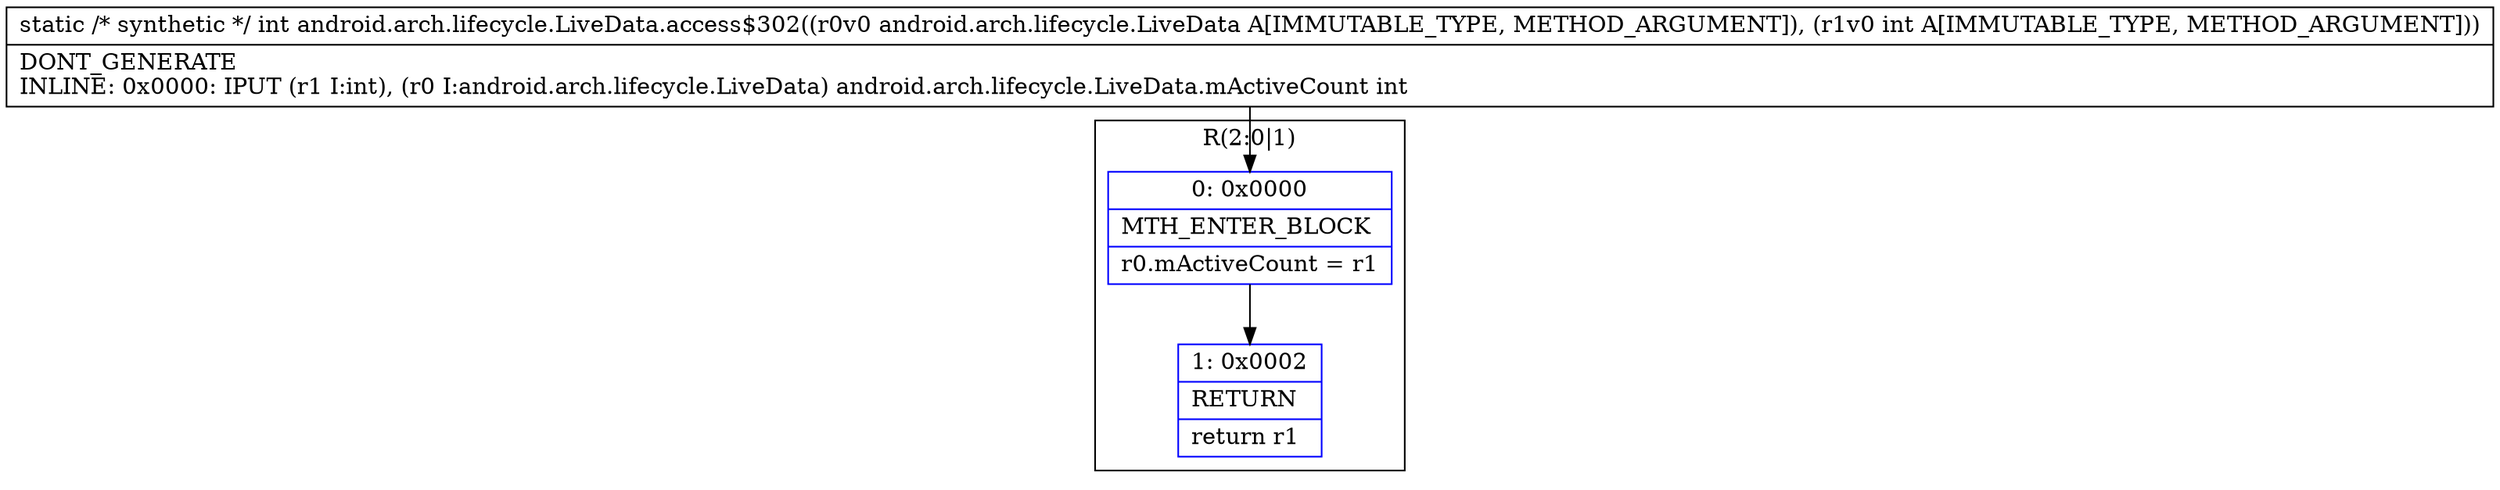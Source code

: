 digraph "CFG forandroid.arch.lifecycle.LiveData.access$302(Landroid\/arch\/lifecycle\/LiveData;I)I" {
subgraph cluster_Region_1091894798 {
label = "R(2:0|1)";
node [shape=record,color=blue];
Node_0 [shape=record,label="{0\:\ 0x0000|MTH_ENTER_BLOCK\l|r0.mActiveCount = r1\l}"];
Node_1 [shape=record,label="{1\:\ 0x0002|RETURN\l|return r1\l}"];
}
MethodNode[shape=record,label="{static \/* synthetic *\/ int android.arch.lifecycle.LiveData.access$302((r0v0 android.arch.lifecycle.LiveData A[IMMUTABLE_TYPE, METHOD_ARGUMENT]), (r1v0 int A[IMMUTABLE_TYPE, METHOD_ARGUMENT]))  | DONT_GENERATE\lINLINE: 0x0000: IPUT  (r1 I:int), (r0 I:android.arch.lifecycle.LiveData) android.arch.lifecycle.LiveData.mActiveCount int\l}"];
MethodNode -> Node_0;
Node_0 -> Node_1;
}

